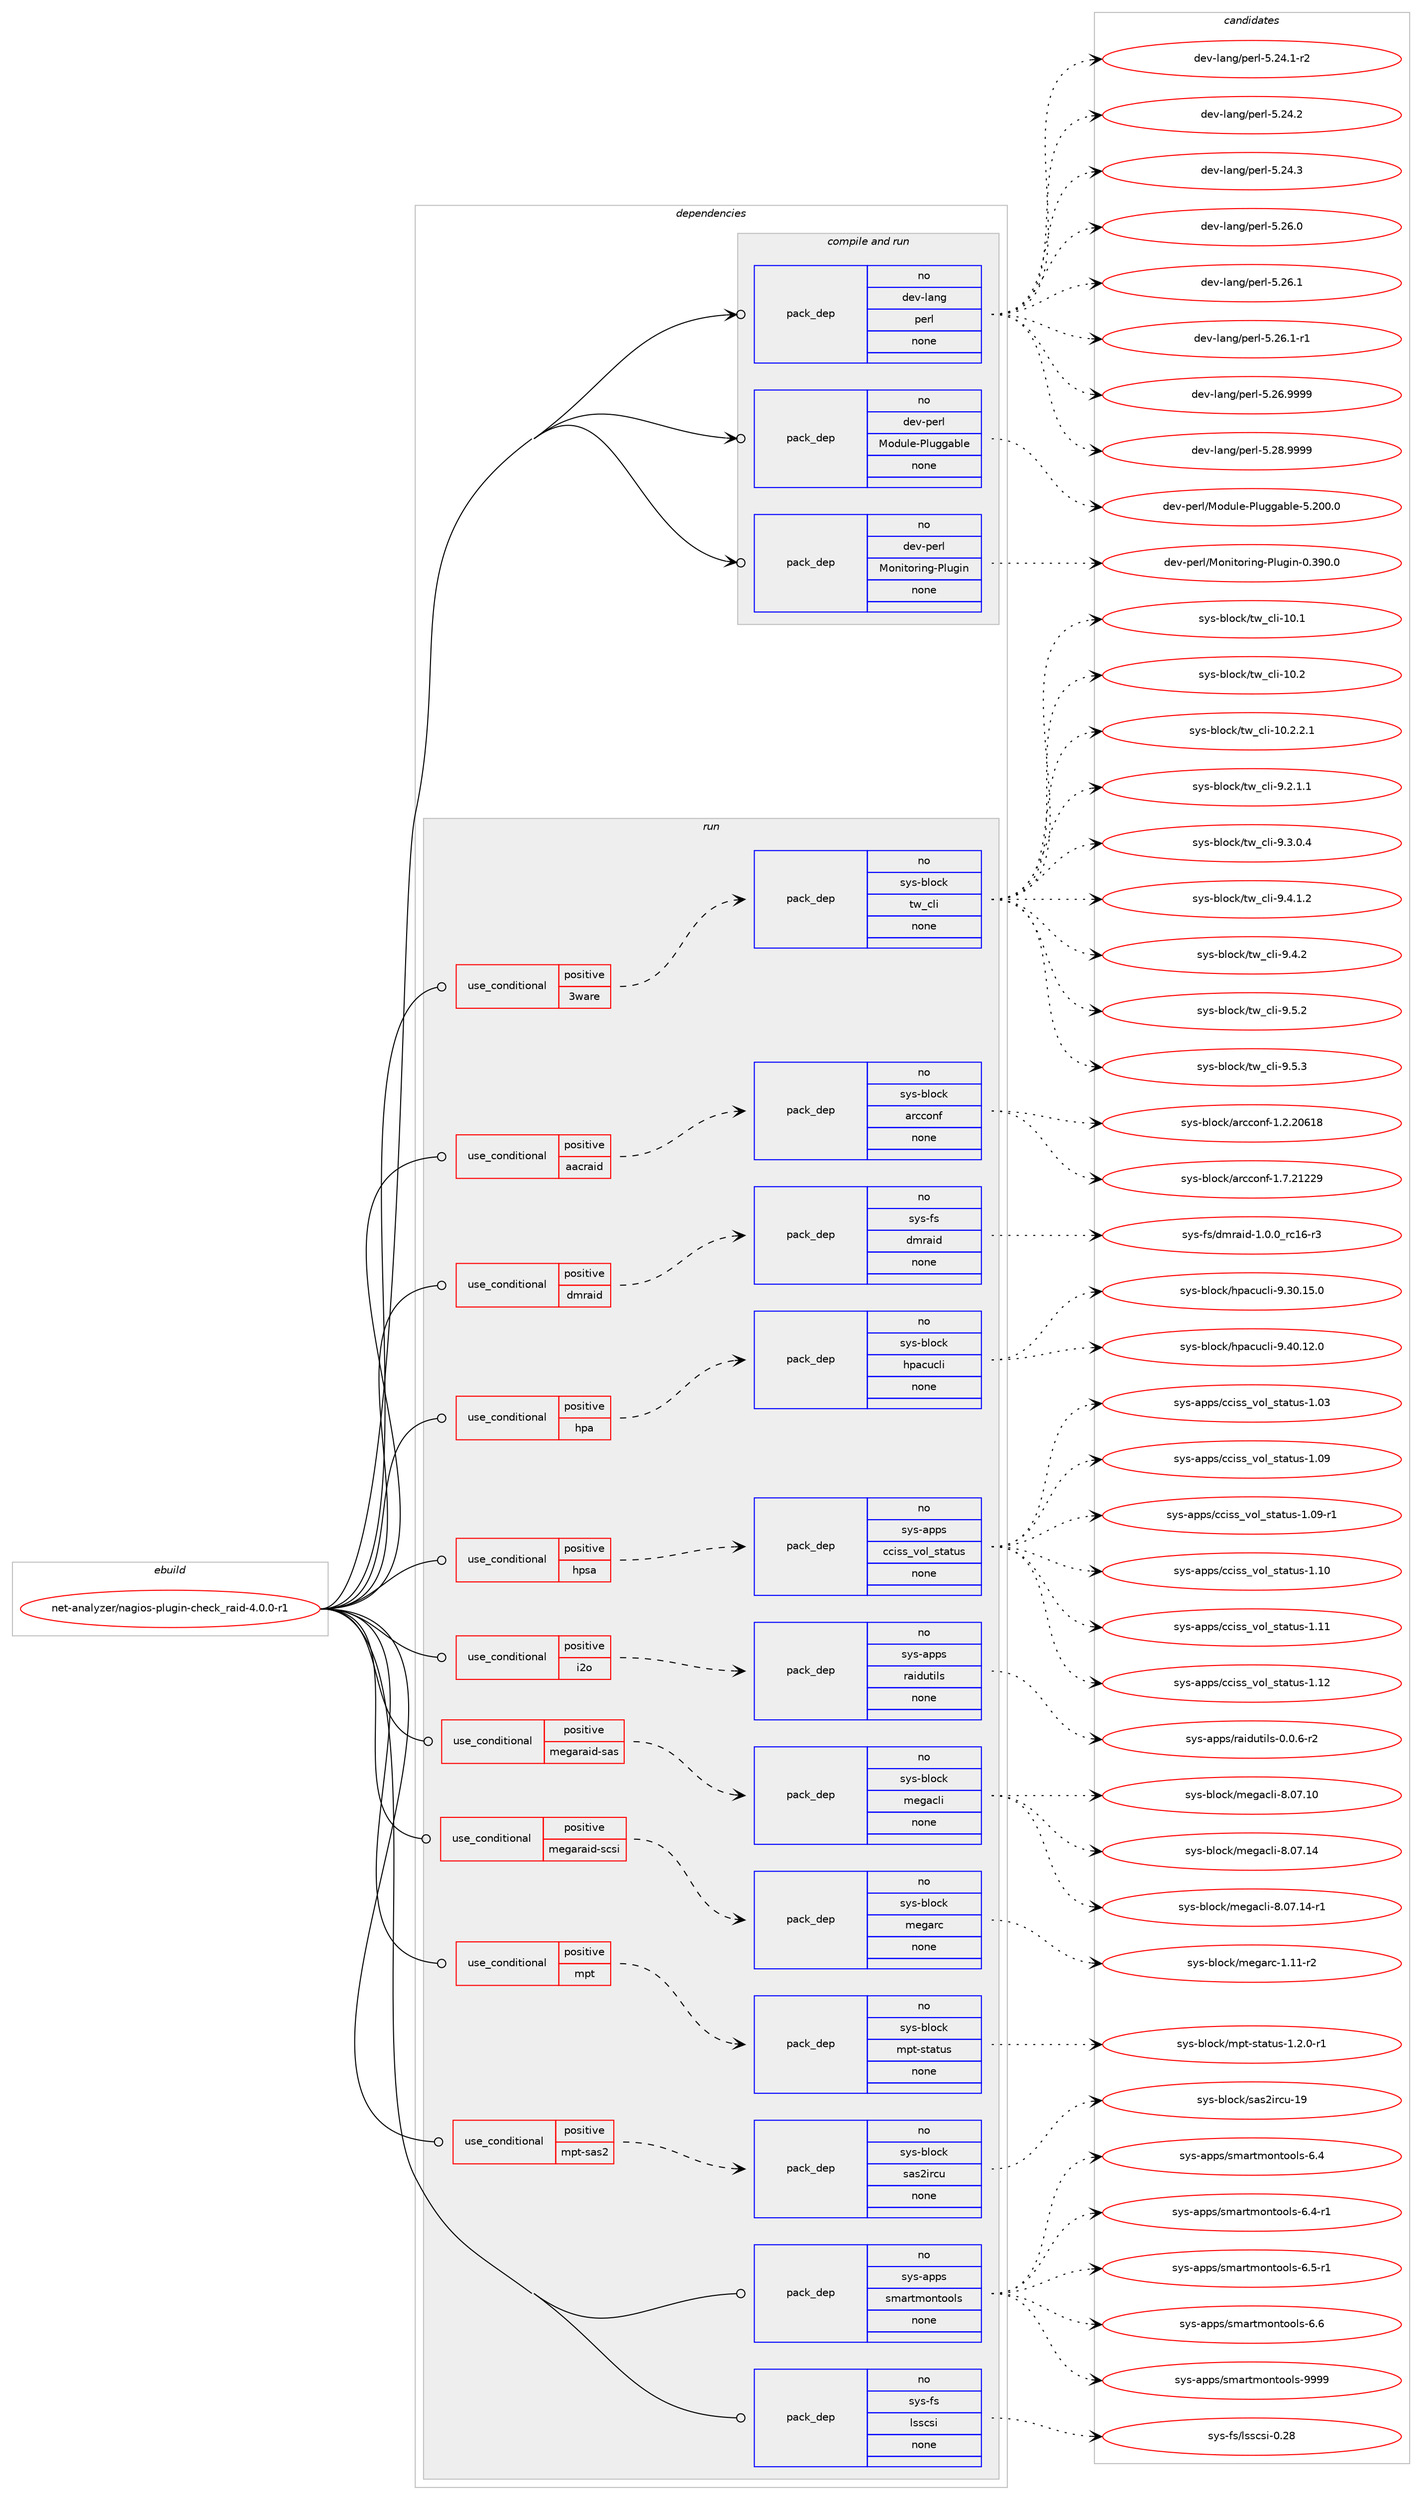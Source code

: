 digraph prolog {

# *************
# Graph options
# *************

newrank=true;
concentrate=true;
compound=true;
graph [rankdir=LR,fontname=Helvetica,fontsize=10,ranksep=1.5];#, ranksep=2.5, nodesep=0.2];
edge  [arrowhead=vee];
node  [fontname=Helvetica,fontsize=10];

# **********
# The ebuild
# **********

subgraph cluster_leftcol {
color=gray;
rank=same;
label=<<i>ebuild</i>>;
id [label="net-analyzer/nagios-plugin-check_raid-4.0.0-r1", color=red, width=4, href="../net-analyzer/nagios-plugin-check_raid-4.0.0-r1.svg"];
}

# ****************
# The dependencies
# ****************

subgraph cluster_midcol {
color=gray;
label=<<i>dependencies</i>>;
subgraph cluster_compile {
fillcolor="#eeeeee";
style=filled;
label=<<i>compile</i>>;
}
subgraph cluster_compileandrun {
fillcolor="#eeeeee";
style=filled;
label=<<i>compile and run</i>>;
subgraph pack295770 {
dependency401242 [label=<<TABLE BORDER="0" CELLBORDER="1" CELLSPACING="0" CELLPADDING="4" WIDTH="220"><TR><TD ROWSPAN="6" CELLPADDING="30">pack_dep</TD></TR><TR><TD WIDTH="110">no</TD></TR><TR><TD>dev-lang</TD></TR><TR><TD>perl</TD></TR><TR><TD>none</TD></TR><TR><TD></TD></TR></TABLE>>, shape=none, color=blue];
}
id:e -> dependency401242:w [weight=20,style="solid",arrowhead="odotvee"];
subgraph pack295771 {
dependency401243 [label=<<TABLE BORDER="0" CELLBORDER="1" CELLSPACING="0" CELLPADDING="4" WIDTH="220"><TR><TD ROWSPAN="6" CELLPADDING="30">pack_dep</TD></TR><TR><TD WIDTH="110">no</TD></TR><TR><TD>dev-perl</TD></TR><TR><TD>Module-Pluggable</TD></TR><TR><TD>none</TD></TR><TR><TD></TD></TR></TABLE>>, shape=none, color=blue];
}
id:e -> dependency401243:w [weight=20,style="solid",arrowhead="odotvee"];
subgraph pack295772 {
dependency401244 [label=<<TABLE BORDER="0" CELLBORDER="1" CELLSPACING="0" CELLPADDING="4" WIDTH="220"><TR><TD ROWSPAN="6" CELLPADDING="30">pack_dep</TD></TR><TR><TD WIDTH="110">no</TD></TR><TR><TD>dev-perl</TD></TR><TR><TD>Monitoring-Plugin</TD></TR><TR><TD>none</TD></TR><TR><TD></TD></TR></TABLE>>, shape=none, color=blue];
}
id:e -> dependency401244:w [weight=20,style="solid",arrowhead="odotvee"];
}
subgraph cluster_run {
fillcolor="#eeeeee";
style=filled;
label=<<i>run</i>>;
subgraph cond98935 {
dependency401245 [label=<<TABLE BORDER="0" CELLBORDER="1" CELLSPACING="0" CELLPADDING="4"><TR><TD ROWSPAN="3" CELLPADDING="10">use_conditional</TD></TR><TR><TD>positive</TD></TR><TR><TD>3ware</TD></TR></TABLE>>, shape=none, color=red];
subgraph pack295773 {
dependency401246 [label=<<TABLE BORDER="0" CELLBORDER="1" CELLSPACING="0" CELLPADDING="4" WIDTH="220"><TR><TD ROWSPAN="6" CELLPADDING="30">pack_dep</TD></TR><TR><TD WIDTH="110">no</TD></TR><TR><TD>sys-block</TD></TR><TR><TD>tw_cli</TD></TR><TR><TD>none</TD></TR><TR><TD></TD></TR></TABLE>>, shape=none, color=blue];
}
dependency401245:e -> dependency401246:w [weight=20,style="dashed",arrowhead="vee"];
}
id:e -> dependency401245:w [weight=20,style="solid",arrowhead="odot"];
subgraph cond98936 {
dependency401247 [label=<<TABLE BORDER="0" CELLBORDER="1" CELLSPACING="0" CELLPADDING="4"><TR><TD ROWSPAN="3" CELLPADDING="10">use_conditional</TD></TR><TR><TD>positive</TD></TR><TR><TD>aacraid</TD></TR></TABLE>>, shape=none, color=red];
subgraph pack295774 {
dependency401248 [label=<<TABLE BORDER="0" CELLBORDER="1" CELLSPACING="0" CELLPADDING="4" WIDTH="220"><TR><TD ROWSPAN="6" CELLPADDING="30">pack_dep</TD></TR><TR><TD WIDTH="110">no</TD></TR><TR><TD>sys-block</TD></TR><TR><TD>arcconf</TD></TR><TR><TD>none</TD></TR><TR><TD></TD></TR></TABLE>>, shape=none, color=blue];
}
dependency401247:e -> dependency401248:w [weight=20,style="dashed",arrowhead="vee"];
}
id:e -> dependency401247:w [weight=20,style="solid",arrowhead="odot"];
subgraph cond98937 {
dependency401249 [label=<<TABLE BORDER="0" CELLBORDER="1" CELLSPACING="0" CELLPADDING="4"><TR><TD ROWSPAN="3" CELLPADDING="10">use_conditional</TD></TR><TR><TD>positive</TD></TR><TR><TD>dmraid</TD></TR></TABLE>>, shape=none, color=red];
subgraph pack295775 {
dependency401250 [label=<<TABLE BORDER="0" CELLBORDER="1" CELLSPACING="0" CELLPADDING="4" WIDTH="220"><TR><TD ROWSPAN="6" CELLPADDING="30">pack_dep</TD></TR><TR><TD WIDTH="110">no</TD></TR><TR><TD>sys-fs</TD></TR><TR><TD>dmraid</TD></TR><TR><TD>none</TD></TR><TR><TD></TD></TR></TABLE>>, shape=none, color=blue];
}
dependency401249:e -> dependency401250:w [weight=20,style="dashed",arrowhead="vee"];
}
id:e -> dependency401249:w [weight=20,style="solid",arrowhead="odot"];
subgraph cond98938 {
dependency401251 [label=<<TABLE BORDER="0" CELLBORDER="1" CELLSPACING="0" CELLPADDING="4"><TR><TD ROWSPAN="3" CELLPADDING="10">use_conditional</TD></TR><TR><TD>positive</TD></TR><TR><TD>hpa</TD></TR></TABLE>>, shape=none, color=red];
subgraph pack295776 {
dependency401252 [label=<<TABLE BORDER="0" CELLBORDER="1" CELLSPACING="0" CELLPADDING="4" WIDTH="220"><TR><TD ROWSPAN="6" CELLPADDING="30">pack_dep</TD></TR><TR><TD WIDTH="110">no</TD></TR><TR><TD>sys-block</TD></TR><TR><TD>hpacucli</TD></TR><TR><TD>none</TD></TR><TR><TD></TD></TR></TABLE>>, shape=none, color=blue];
}
dependency401251:e -> dependency401252:w [weight=20,style="dashed",arrowhead="vee"];
}
id:e -> dependency401251:w [weight=20,style="solid",arrowhead="odot"];
subgraph cond98939 {
dependency401253 [label=<<TABLE BORDER="0" CELLBORDER="1" CELLSPACING="0" CELLPADDING="4"><TR><TD ROWSPAN="3" CELLPADDING="10">use_conditional</TD></TR><TR><TD>positive</TD></TR><TR><TD>hpsa</TD></TR></TABLE>>, shape=none, color=red];
subgraph pack295777 {
dependency401254 [label=<<TABLE BORDER="0" CELLBORDER="1" CELLSPACING="0" CELLPADDING="4" WIDTH="220"><TR><TD ROWSPAN="6" CELLPADDING="30">pack_dep</TD></TR><TR><TD WIDTH="110">no</TD></TR><TR><TD>sys-apps</TD></TR><TR><TD>cciss_vol_status</TD></TR><TR><TD>none</TD></TR><TR><TD></TD></TR></TABLE>>, shape=none, color=blue];
}
dependency401253:e -> dependency401254:w [weight=20,style="dashed",arrowhead="vee"];
}
id:e -> dependency401253:w [weight=20,style="solid",arrowhead="odot"];
subgraph cond98940 {
dependency401255 [label=<<TABLE BORDER="0" CELLBORDER="1" CELLSPACING="0" CELLPADDING="4"><TR><TD ROWSPAN="3" CELLPADDING="10">use_conditional</TD></TR><TR><TD>positive</TD></TR><TR><TD>i2o</TD></TR></TABLE>>, shape=none, color=red];
subgraph pack295778 {
dependency401256 [label=<<TABLE BORDER="0" CELLBORDER="1" CELLSPACING="0" CELLPADDING="4" WIDTH="220"><TR><TD ROWSPAN="6" CELLPADDING="30">pack_dep</TD></TR><TR><TD WIDTH="110">no</TD></TR><TR><TD>sys-apps</TD></TR><TR><TD>raidutils</TD></TR><TR><TD>none</TD></TR><TR><TD></TD></TR></TABLE>>, shape=none, color=blue];
}
dependency401255:e -> dependency401256:w [weight=20,style="dashed",arrowhead="vee"];
}
id:e -> dependency401255:w [weight=20,style="solid",arrowhead="odot"];
subgraph cond98941 {
dependency401257 [label=<<TABLE BORDER="0" CELLBORDER="1" CELLSPACING="0" CELLPADDING="4"><TR><TD ROWSPAN="3" CELLPADDING="10">use_conditional</TD></TR><TR><TD>positive</TD></TR><TR><TD>megaraid-sas</TD></TR></TABLE>>, shape=none, color=red];
subgraph pack295779 {
dependency401258 [label=<<TABLE BORDER="0" CELLBORDER="1" CELLSPACING="0" CELLPADDING="4" WIDTH="220"><TR><TD ROWSPAN="6" CELLPADDING="30">pack_dep</TD></TR><TR><TD WIDTH="110">no</TD></TR><TR><TD>sys-block</TD></TR><TR><TD>megacli</TD></TR><TR><TD>none</TD></TR><TR><TD></TD></TR></TABLE>>, shape=none, color=blue];
}
dependency401257:e -> dependency401258:w [weight=20,style="dashed",arrowhead="vee"];
}
id:e -> dependency401257:w [weight=20,style="solid",arrowhead="odot"];
subgraph cond98942 {
dependency401259 [label=<<TABLE BORDER="0" CELLBORDER="1" CELLSPACING="0" CELLPADDING="4"><TR><TD ROWSPAN="3" CELLPADDING="10">use_conditional</TD></TR><TR><TD>positive</TD></TR><TR><TD>megaraid-scsi</TD></TR></TABLE>>, shape=none, color=red];
subgraph pack295780 {
dependency401260 [label=<<TABLE BORDER="0" CELLBORDER="1" CELLSPACING="0" CELLPADDING="4" WIDTH="220"><TR><TD ROWSPAN="6" CELLPADDING="30">pack_dep</TD></TR><TR><TD WIDTH="110">no</TD></TR><TR><TD>sys-block</TD></TR><TR><TD>megarc</TD></TR><TR><TD>none</TD></TR><TR><TD></TD></TR></TABLE>>, shape=none, color=blue];
}
dependency401259:e -> dependency401260:w [weight=20,style="dashed",arrowhead="vee"];
}
id:e -> dependency401259:w [weight=20,style="solid",arrowhead="odot"];
subgraph cond98943 {
dependency401261 [label=<<TABLE BORDER="0" CELLBORDER="1" CELLSPACING="0" CELLPADDING="4"><TR><TD ROWSPAN="3" CELLPADDING="10">use_conditional</TD></TR><TR><TD>positive</TD></TR><TR><TD>mpt</TD></TR></TABLE>>, shape=none, color=red];
subgraph pack295781 {
dependency401262 [label=<<TABLE BORDER="0" CELLBORDER="1" CELLSPACING="0" CELLPADDING="4" WIDTH="220"><TR><TD ROWSPAN="6" CELLPADDING="30">pack_dep</TD></TR><TR><TD WIDTH="110">no</TD></TR><TR><TD>sys-block</TD></TR><TR><TD>mpt-status</TD></TR><TR><TD>none</TD></TR><TR><TD></TD></TR></TABLE>>, shape=none, color=blue];
}
dependency401261:e -> dependency401262:w [weight=20,style="dashed",arrowhead="vee"];
}
id:e -> dependency401261:w [weight=20,style="solid",arrowhead="odot"];
subgraph cond98944 {
dependency401263 [label=<<TABLE BORDER="0" CELLBORDER="1" CELLSPACING="0" CELLPADDING="4"><TR><TD ROWSPAN="3" CELLPADDING="10">use_conditional</TD></TR><TR><TD>positive</TD></TR><TR><TD>mpt-sas2</TD></TR></TABLE>>, shape=none, color=red];
subgraph pack295782 {
dependency401264 [label=<<TABLE BORDER="0" CELLBORDER="1" CELLSPACING="0" CELLPADDING="4" WIDTH="220"><TR><TD ROWSPAN="6" CELLPADDING="30">pack_dep</TD></TR><TR><TD WIDTH="110">no</TD></TR><TR><TD>sys-block</TD></TR><TR><TD>sas2ircu</TD></TR><TR><TD>none</TD></TR><TR><TD></TD></TR></TABLE>>, shape=none, color=blue];
}
dependency401263:e -> dependency401264:w [weight=20,style="dashed",arrowhead="vee"];
}
id:e -> dependency401263:w [weight=20,style="solid",arrowhead="odot"];
subgraph pack295783 {
dependency401265 [label=<<TABLE BORDER="0" CELLBORDER="1" CELLSPACING="0" CELLPADDING="4" WIDTH="220"><TR><TD ROWSPAN="6" CELLPADDING="30">pack_dep</TD></TR><TR><TD WIDTH="110">no</TD></TR><TR><TD>sys-apps</TD></TR><TR><TD>smartmontools</TD></TR><TR><TD>none</TD></TR><TR><TD></TD></TR></TABLE>>, shape=none, color=blue];
}
id:e -> dependency401265:w [weight=20,style="solid",arrowhead="odot"];
subgraph pack295784 {
dependency401266 [label=<<TABLE BORDER="0" CELLBORDER="1" CELLSPACING="0" CELLPADDING="4" WIDTH="220"><TR><TD ROWSPAN="6" CELLPADDING="30">pack_dep</TD></TR><TR><TD WIDTH="110">no</TD></TR><TR><TD>sys-fs</TD></TR><TR><TD>lsscsi</TD></TR><TR><TD>none</TD></TR><TR><TD></TD></TR></TABLE>>, shape=none, color=blue];
}
id:e -> dependency401266:w [weight=20,style="solid",arrowhead="odot"];
}
}

# **************
# The candidates
# **************

subgraph cluster_choices {
rank=same;
color=gray;
label=<<i>candidates</i>>;

subgraph choice295770 {
color=black;
nodesep=1;
choice100101118451089711010347112101114108455346505246494511450 [label="dev-lang/perl-5.24.1-r2", color=red, width=4,href="../dev-lang/perl-5.24.1-r2.svg"];
choice10010111845108971101034711210111410845534650524650 [label="dev-lang/perl-5.24.2", color=red, width=4,href="../dev-lang/perl-5.24.2.svg"];
choice10010111845108971101034711210111410845534650524651 [label="dev-lang/perl-5.24.3", color=red, width=4,href="../dev-lang/perl-5.24.3.svg"];
choice10010111845108971101034711210111410845534650544648 [label="dev-lang/perl-5.26.0", color=red, width=4,href="../dev-lang/perl-5.26.0.svg"];
choice10010111845108971101034711210111410845534650544649 [label="dev-lang/perl-5.26.1", color=red, width=4,href="../dev-lang/perl-5.26.1.svg"];
choice100101118451089711010347112101114108455346505446494511449 [label="dev-lang/perl-5.26.1-r1", color=red, width=4,href="../dev-lang/perl-5.26.1-r1.svg"];
choice10010111845108971101034711210111410845534650544657575757 [label="dev-lang/perl-5.26.9999", color=red, width=4,href="../dev-lang/perl-5.26.9999.svg"];
choice10010111845108971101034711210111410845534650564657575757 [label="dev-lang/perl-5.28.9999", color=red, width=4,href="../dev-lang/perl-5.28.9999.svg"];
dependency401242:e -> choice100101118451089711010347112101114108455346505246494511450:w [style=dotted,weight="100"];
dependency401242:e -> choice10010111845108971101034711210111410845534650524650:w [style=dotted,weight="100"];
dependency401242:e -> choice10010111845108971101034711210111410845534650524651:w [style=dotted,weight="100"];
dependency401242:e -> choice10010111845108971101034711210111410845534650544648:w [style=dotted,weight="100"];
dependency401242:e -> choice10010111845108971101034711210111410845534650544649:w [style=dotted,weight="100"];
dependency401242:e -> choice100101118451089711010347112101114108455346505446494511449:w [style=dotted,weight="100"];
dependency401242:e -> choice10010111845108971101034711210111410845534650544657575757:w [style=dotted,weight="100"];
dependency401242:e -> choice10010111845108971101034711210111410845534650564657575757:w [style=dotted,weight="100"];
}
subgraph choice295771 {
color=black;
nodesep=1;
choice100101118451121011141084777111100117108101458010811710310397981081014553465048484648 [label="dev-perl/Module-Pluggable-5.200.0", color=red, width=4,href="../dev-perl/Module-Pluggable-5.200.0.svg"];
dependency401243:e -> choice100101118451121011141084777111100117108101458010811710310397981081014553465048484648:w [style=dotted,weight="100"];
}
subgraph choice295772 {
color=black;
nodesep=1;
choice10010111845112101114108477711111010511611111410511010345801081171031051104548465157484648 [label="dev-perl/Monitoring-Plugin-0.390.0", color=red, width=4,href="../dev-perl/Monitoring-Plugin-0.390.0.svg"];
dependency401244:e -> choice10010111845112101114108477711111010511611111410511010345801081171031051104548465157484648:w [style=dotted,weight="100"];
}
subgraph choice295773 {
color=black;
nodesep=1;
choice1151211154598108111991074711611995991081054549484649 [label="sys-block/tw_cli-10.1", color=red, width=4,href="../sys-block/tw_cli-10.1.svg"];
choice1151211154598108111991074711611995991081054549484650 [label="sys-block/tw_cli-10.2", color=red, width=4,href="../sys-block/tw_cli-10.2.svg"];
choice115121115459810811199107471161199599108105454948465046504649 [label="sys-block/tw_cli-10.2.2.1", color=red, width=4,href="../sys-block/tw_cli-10.2.2.1.svg"];
choice1151211154598108111991074711611995991081054557465046494649 [label="sys-block/tw_cli-9.2.1.1", color=red, width=4,href="../sys-block/tw_cli-9.2.1.1.svg"];
choice1151211154598108111991074711611995991081054557465146484652 [label="sys-block/tw_cli-9.3.0.4", color=red, width=4,href="../sys-block/tw_cli-9.3.0.4.svg"];
choice1151211154598108111991074711611995991081054557465246494650 [label="sys-block/tw_cli-9.4.1.2", color=red, width=4,href="../sys-block/tw_cli-9.4.1.2.svg"];
choice115121115459810811199107471161199599108105455746524650 [label="sys-block/tw_cli-9.4.2", color=red, width=4,href="../sys-block/tw_cli-9.4.2.svg"];
choice115121115459810811199107471161199599108105455746534650 [label="sys-block/tw_cli-9.5.2", color=red, width=4,href="../sys-block/tw_cli-9.5.2.svg"];
choice115121115459810811199107471161199599108105455746534651 [label="sys-block/tw_cli-9.5.3", color=red, width=4,href="../sys-block/tw_cli-9.5.3.svg"];
dependency401246:e -> choice1151211154598108111991074711611995991081054549484649:w [style=dotted,weight="100"];
dependency401246:e -> choice1151211154598108111991074711611995991081054549484650:w [style=dotted,weight="100"];
dependency401246:e -> choice115121115459810811199107471161199599108105454948465046504649:w [style=dotted,weight="100"];
dependency401246:e -> choice1151211154598108111991074711611995991081054557465046494649:w [style=dotted,weight="100"];
dependency401246:e -> choice1151211154598108111991074711611995991081054557465146484652:w [style=dotted,weight="100"];
dependency401246:e -> choice1151211154598108111991074711611995991081054557465246494650:w [style=dotted,weight="100"];
dependency401246:e -> choice115121115459810811199107471161199599108105455746524650:w [style=dotted,weight="100"];
dependency401246:e -> choice115121115459810811199107471161199599108105455746534650:w [style=dotted,weight="100"];
dependency401246:e -> choice115121115459810811199107471161199599108105455746534651:w [style=dotted,weight="100"];
}
subgraph choice295774 {
color=black;
nodesep=1;
choice1151211154598108111991074797114999911111010245494650465048544956 [label="sys-block/arcconf-1.2.20618", color=red, width=4,href="../sys-block/arcconf-1.2.20618.svg"];
choice1151211154598108111991074797114999911111010245494655465049505057 [label="sys-block/arcconf-1.7.21229", color=red, width=4,href="../sys-block/arcconf-1.7.21229.svg"];
dependency401248:e -> choice1151211154598108111991074797114999911111010245494650465048544956:w [style=dotted,weight="100"];
dependency401248:e -> choice1151211154598108111991074797114999911111010245494655465049505057:w [style=dotted,weight="100"];
}
subgraph choice295775 {
color=black;
nodesep=1;
choice115121115451021154710010911497105100454946484648951149949544511451 [label="sys-fs/dmraid-1.0.0_rc16-r3", color=red, width=4,href="../sys-fs/dmraid-1.0.0_rc16-r3.svg"];
dependency401250:e -> choice115121115451021154710010911497105100454946484648951149949544511451:w [style=dotted,weight="100"];
}
subgraph choice295776 {
color=black;
nodesep=1;
choice1151211154598108111991074710411297991179910810545574651484649534648 [label="sys-block/hpacucli-9.30.15.0", color=red, width=4,href="../sys-block/hpacucli-9.30.15.0.svg"];
choice1151211154598108111991074710411297991179910810545574652484649504648 [label="sys-block/hpacucli-9.40.12.0", color=red, width=4,href="../sys-block/hpacucli-9.40.12.0.svg"];
dependency401252:e -> choice1151211154598108111991074710411297991179910810545574651484649534648:w [style=dotted,weight="100"];
dependency401252:e -> choice1151211154598108111991074710411297991179910810545574652484649504648:w [style=dotted,weight="100"];
}
subgraph choice295777 {
color=black;
nodesep=1;
choice11512111545971121121154799991051151159511811110895115116971161171154549464851 [label="sys-apps/cciss_vol_status-1.03", color=red, width=4,href="../sys-apps/cciss_vol_status-1.03.svg"];
choice11512111545971121121154799991051151159511811110895115116971161171154549464857 [label="sys-apps/cciss_vol_status-1.09", color=red, width=4,href="../sys-apps/cciss_vol_status-1.09.svg"];
choice115121115459711211211547999910511511595118111108951151169711611711545494648574511449 [label="sys-apps/cciss_vol_status-1.09-r1", color=red, width=4,href="../sys-apps/cciss_vol_status-1.09-r1.svg"];
choice11512111545971121121154799991051151159511811110895115116971161171154549464948 [label="sys-apps/cciss_vol_status-1.10", color=red, width=4,href="../sys-apps/cciss_vol_status-1.10.svg"];
choice11512111545971121121154799991051151159511811110895115116971161171154549464949 [label="sys-apps/cciss_vol_status-1.11", color=red, width=4,href="../sys-apps/cciss_vol_status-1.11.svg"];
choice11512111545971121121154799991051151159511811110895115116971161171154549464950 [label="sys-apps/cciss_vol_status-1.12", color=red, width=4,href="../sys-apps/cciss_vol_status-1.12.svg"];
dependency401254:e -> choice11512111545971121121154799991051151159511811110895115116971161171154549464851:w [style=dotted,weight="100"];
dependency401254:e -> choice11512111545971121121154799991051151159511811110895115116971161171154549464857:w [style=dotted,weight="100"];
dependency401254:e -> choice115121115459711211211547999910511511595118111108951151169711611711545494648574511449:w [style=dotted,weight="100"];
dependency401254:e -> choice11512111545971121121154799991051151159511811110895115116971161171154549464948:w [style=dotted,weight="100"];
dependency401254:e -> choice11512111545971121121154799991051151159511811110895115116971161171154549464949:w [style=dotted,weight="100"];
dependency401254:e -> choice11512111545971121121154799991051151159511811110895115116971161171154549464950:w [style=dotted,weight="100"];
}
subgraph choice295778 {
color=black;
nodesep=1;
choice115121115459711211211547114971051001171161051081154548464846544511450 [label="sys-apps/raidutils-0.0.6-r2", color=red, width=4,href="../sys-apps/raidutils-0.0.6-r2.svg"];
dependency401256:e -> choice115121115459711211211547114971051001171161051081154548464846544511450:w [style=dotted,weight="100"];
}
subgraph choice295779 {
color=black;
nodesep=1;
choice1151211154598108111991074710910110397991081054556464855464948 [label="sys-block/megacli-8.07.10", color=red, width=4,href="../sys-block/megacli-8.07.10.svg"];
choice1151211154598108111991074710910110397991081054556464855464952 [label="sys-block/megacli-8.07.14", color=red, width=4,href="../sys-block/megacli-8.07.14.svg"];
choice11512111545981081119910747109101103979910810545564648554649524511449 [label="sys-block/megacli-8.07.14-r1", color=red, width=4,href="../sys-block/megacli-8.07.14-r1.svg"];
dependency401258:e -> choice1151211154598108111991074710910110397991081054556464855464948:w [style=dotted,weight="100"];
dependency401258:e -> choice1151211154598108111991074710910110397991081054556464855464952:w [style=dotted,weight="100"];
dependency401258:e -> choice11512111545981081119910747109101103979910810545564648554649524511449:w [style=dotted,weight="100"];
}
subgraph choice295780 {
color=black;
nodesep=1;
choice11512111545981081119910747109101103971149945494649494511450 [label="sys-block/megarc-1.11-r2", color=red, width=4,href="../sys-block/megarc-1.11-r2.svg"];
dependency401260:e -> choice11512111545981081119910747109101103971149945494649494511450:w [style=dotted,weight="100"];
}
subgraph choice295781 {
color=black;
nodesep=1;
choice1151211154598108111991074710911211645115116971161171154549465046484511449 [label="sys-block/mpt-status-1.2.0-r1", color=red, width=4,href="../sys-block/mpt-status-1.2.0-r1.svg"];
dependency401262:e -> choice1151211154598108111991074710911211645115116971161171154549465046484511449:w [style=dotted,weight="100"];
}
subgraph choice295782 {
color=black;
nodesep=1;
choice11512111545981081119910747115971155010511499117454957 [label="sys-block/sas2ircu-19", color=red, width=4,href="../sys-block/sas2ircu-19.svg"];
dependency401264:e -> choice11512111545981081119910747115971155010511499117454957:w [style=dotted,weight="100"];
}
subgraph choice295783 {
color=black;
nodesep=1;
choice1151211154597112112115471151099711411610911111011611111110811545544652 [label="sys-apps/smartmontools-6.4", color=red, width=4,href="../sys-apps/smartmontools-6.4.svg"];
choice11512111545971121121154711510997114116109111110116111111108115455446524511449 [label="sys-apps/smartmontools-6.4-r1", color=red, width=4,href="../sys-apps/smartmontools-6.4-r1.svg"];
choice11512111545971121121154711510997114116109111110116111111108115455446534511449 [label="sys-apps/smartmontools-6.5-r1", color=red, width=4,href="../sys-apps/smartmontools-6.5-r1.svg"];
choice1151211154597112112115471151099711411610911111011611111110811545544654 [label="sys-apps/smartmontools-6.6", color=red, width=4,href="../sys-apps/smartmontools-6.6.svg"];
choice115121115459711211211547115109971141161091111101161111111081154557575757 [label="sys-apps/smartmontools-9999", color=red, width=4,href="../sys-apps/smartmontools-9999.svg"];
dependency401265:e -> choice1151211154597112112115471151099711411610911111011611111110811545544652:w [style=dotted,weight="100"];
dependency401265:e -> choice11512111545971121121154711510997114116109111110116111111108115455446524511449:w [style=dotted,weight="100"];
dependency401265:e -> choice11512111545971121121154711510997114116109111110116111111108115455446534511449:w [style=dotted,weight="100"];
dependency401265:e -> choice1151211154597112112115471151099711411610911111011611111110811545544654:w [style=dotted,weight="100"];
dependency401265:e -> choice115121115459711211211547115109971141161091111101161111111081154557575757:w [style=dotted,weight="100"];
}
subgraph choice295784 {
color=black;
nodesep=1;
choice1151211154510211547108115115991151054548465056 [label="sys-fs/lsscsi-0.28", color=red, width=4,href="../sys-fs/lsscsi-0.28.svg"];
dependency401266:e -> choice1151211154510211547108115115991151054548465056:w [style=dotted,weight="100"];
}
}

}
